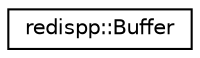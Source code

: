 digraph "Graphical Class Hierarchy"
{
  edge [fontname="Helvetica",fontsize="10",labelfontname="Helvetica",labelfontsize="10"];
  node [fontname="Helvetica",fontsize="10",shape=record];
  rankdir="LR";
  Node0 [label="redispp::Buffer",height=0.2,width=0.4,color="black", fillcolor="white", style="filled",URL="$classredispp_1_1_buffer.html"];
}
